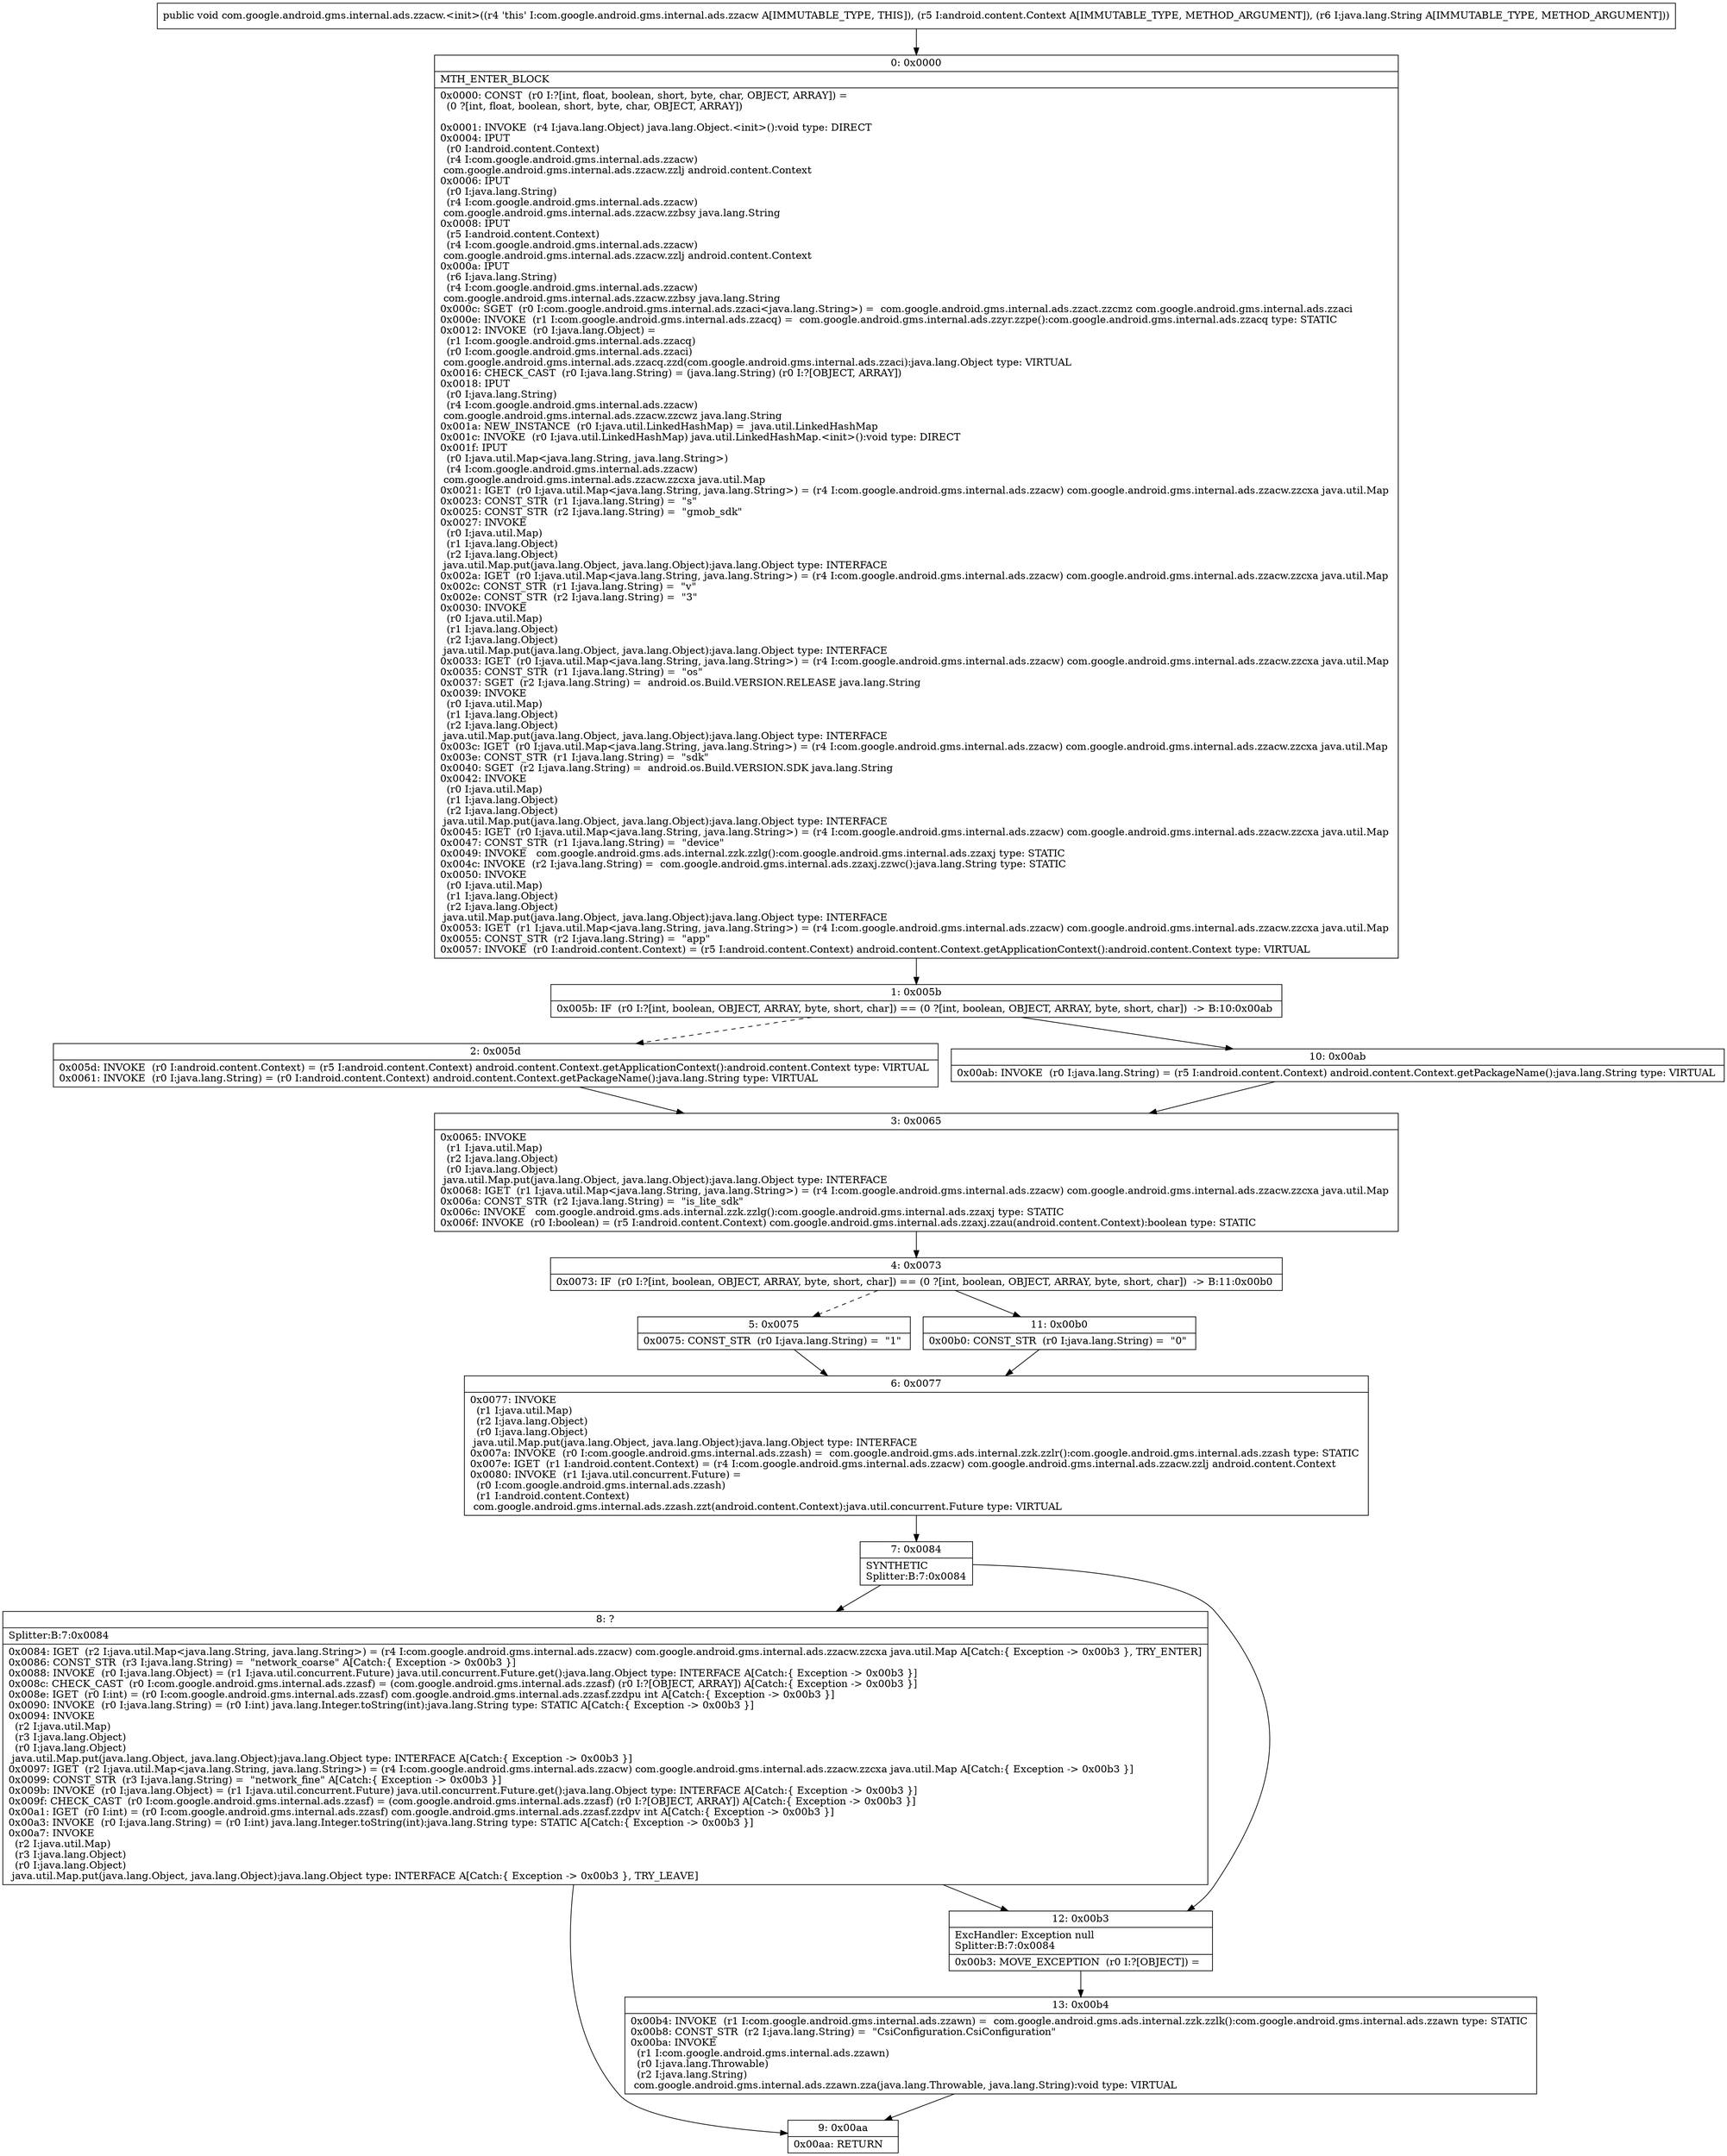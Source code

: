 digraph "CFG forcom.google.android.gms.internal.ads.zzacw.\<init\>(Landroid\/content\/Context;Ljava\/lang\/String;)V" {
Node_0 [shape=record,label="{0\:\ 0x0000|MTH_ENTER_BLOCK\l|0x0000: CONST  (r0 I:?[int, float, boolean, short, byte, char, OBJECT, ARRAY]) = \l  (0 ?[int, float, boolean, short, byte, char, OBJECT, ARRAY])\l \l0x0001: INVOKE  (r4 I:java.lang.Object) java.lang.Object.\<init\>():void type: DIRECT \l0x0004: IPUT  \l  (r0 I:android.content.Context)\l  (r4 I:com.google.android.gms.internal.ads.zzacw)\l com.google.android.gms.internal.ads.zzacw.zzlj android.content.Context \l0x0006: IPUT  \l  (r0 I:java.lang.String)\l  (r4 I:com.google.android.gms.internal.ads.zzacw)\l com.google.android.gms.internal.ads.zzacw.zzbsy java.lang.String \l0x0008: IPUT  \l  (r5 I:android.content.Context)\l  (r4 I:com.google.android.gms.internal.ads.zzacw)\l com.google.android.gms.internal.ads.zzacw.zzlj android.content.Context \l0x000a: IPUT  \l  (r6 I:java.lang.String)\l  (r4 I:com.google.android.gms.internal.ads.zzacw)\l com.google.android.gms.internal.ads.zzacw.zzbsy java.lang.String \l0x000c: SGET  (r0 I:com.google.android.gms.internal.ads.zzaci\<java.lang.String\>) =  com.google.android.gms.internal.ads.zzact.zzcmz com.google.android.gms.internal.ads.zzaci \l0x000e: INVOKE  (r1 I:com.google.android.gms.internal.ads.zzacq) =  com.google.android.gms.internal.ads.zzyr.zzpe():com.google.android.gms.internal.ads.zzacq type: STATIC \l0x0012: INVOKE  (r0 I:java.lang.Object) = \l  (r1 I:com.google.android.gms.internal.ads.zzacq)\l  (r0 I:com.google.android.gms.internal.ads.zzaci)\l com.google.android.gms.internal.ads.zzacq.zzd(com.google.android.gms.internal.ads.zzaci):java.lang.Object type: VIRTUAL \l0x0016: CHECK_CAST  (r0 I:java.lang.String) = (java.lang.String) (r0 I:?[OBJECT, ARRAY]) \l0x0018: IPUT  \l  (r0 I:java.lang.String)\l  (r4 I:com.google.android.gms.internal.ads.zzacw)\l com.google.android.gms.internal.ads.zzacw.zzcwz java.lang.String \l0x001a: NEW_INSTANCE  (r0 I:java.util.LinkedHashMap) =  java.util.LinkedHashMap \l0x001c: INVOKE  (r0 I:java.util.LinkedHashMap) java.util.LinkedHashMap.\<init\>():void type: DIRECT \l0x001f: IPUT  \l  (r0 I:java.util.Map\<java.lang.String, java.lang.String\>)\l  (r4 I:com.google.android.gms.internal.ads.zzacw)\l com.google.android.gms.internal.ads.zzacw.zzcxa java.util.Map \l0x0021: IGET  (r0 I:java.util.Map\<java.lang.String, java.lang.String\>) = (r4 I:com.google.android.gms.internal.ads.zzacw) com.google.android.gms.internal.ads.zzacw.zzcxa java.util.Map \l0x0023: CONST_STR  (r1 I:java.lang.String) =  \"s\" \l0x0025: CONST_STR  (r2 I:java.lang.String) =  \"gmob_sdk\" \l0x0027: INVOKE  \l  (r0 I:java.util.Map)\l  (r1 I:java.lang.Object)\l  (r2 I:java.lang.Object)\l java.util.Map.put(java.lang.Object, java.lang.Object):java.lang.Object type: INTERFACE \l0x002a: IGET  (r0 I:java.util.Map\<java.lang.String, java.lang.String\>) = (r4 I:com.google.android.gms.internal.ads.zzacw) com.google.android.gms.internal.ads.zzacw.zzcxa java.util.Map \l0x002c: CONST_STR  (r1 I:java.lang.String) =  \"v\" \l0x002e: CONST_STR  (r2 I:java.lang.String) =  \"3\" \l0x0030: INVOKE  \l  (r0 I:java.util.Map)\l  (r1 I:java.lang.Object)\l  (r2 I:java.lang.Object)\l java.util.Map.put(java.lang.Object, java.lang.Object):java.lang.Object type: INTERFACE \l0x0033: IGET  (r0 I:java.util.Map\<java.lang.String, java.lang.String\>) = (r4 I:com.google.android.gms.internal.ads.zzacw) com.google.android.gms.internal.ads.zzacw.zzcxa java.util.Map \l0x0035: CONST_STR  (r1 I:java.lang.String) =  \"os\" \l0x0037: SGET  (r2 I:java.lang.String) =  android.os.Build.VERSION.RELEASE java.lang.String \l0x0039: INVOKE  \l  (r0 I:java.util.Map)\l  (r1 I:java.lang.Object)\l  (r2 I:java.lang.Object)\l java.util.Map.put(java.lang.Object, java.lang.Object):java.lang.Object type: INTERFACE \l0x003c: IGET  (r0 I:java.util.Map\<java.lang.String, java.lang.String\>) = (r4 I:com.google.android.gms.internal.ads.zzacw) com.google.android.gms.internal.ads.zzacw.zzcxa java.util.Map \l0x003e: CONST_STR  (r1 I:java.lang.String) =  \"sdk\" \l0x0040: SGET  (r2 I:java.lang.String) =  android.os.Build.VERSION.SDK java.lang.String \l0x0042: INVOKE  \l  (r0 I:java.util.Map)\l  (r1 I:java.lang.Object)\l  (r2 I:java.lang.Object)\l java.util.Map.put(java.lang.Object, java.lang.Object):java.lang.Object type: INTERFACE \l0x0045: IGET  (r0 I:java.util.Map\<java.lang.String, java.lang.String\>) = (r4 I:com.google.android.gms.internal.ads.zzacw) com.google.android.gms.internal.ads.zzacw.zzcxa java.util.Map \l0x0047: CONST_STR  (r1 I:java.lang.String) =  \"device\" \l0x0049: INVOKE   com.google.android.gms.ads.internal.zzk.zzlg():com.google.android.gms.internal.ads.zzaxj type: STATIC \l0x004c: INVOKE  (r2 I:java.lang.String) =  com.google.android.gms.internal.ads.zzaxj.zzwc():java.lang.String type: STATIC \l0x0050: INVOKE  \l  (r0 I:java.util.Map)\l  (r1 I:java.lang.Object)\l  (r2 I:java.lang.Object)\l java.util.Map.put(java.lang.Object, java.lang.Object):java.lang.Object type: INTERFACE \l0x0053: IGET  (r1 I:java.util.Map\<java.lang.String, java.lang.String\>) = (r4 I:com.google.android.gms.internal.ads.zzacw) com.google.android.gms.internal.ads.zzacw.zzcxa java.util.Map \l0x0055: CONST_STR  (r2 I:java.lang.String) =  \"app\" \l0x0057: INVOKE  (r0 I:android.content.Context) = (r5 I:android.content.Context) android.content.Context.getApplicationContext():android.content.Context type: VIRTUAL \l}"];
Node_1 [shape=record,label="{1\:\ 0x005b|0x005b: IF  (r0 I:?[int, boolean, OBJECT, ARRAY, byte, short, char]) == (0 ?[int, boolean, OBJECT, ARRAY, byte, short, char])  \-\> B:10:0x00ab \l}"];
Node_2 [shape=record,label="{2\:\ 0x005d|0x005d: INVOKE  (r0 I:android.content.Context) = (r5 I:android.content.Context) android.content.Context.getApplicationContext():android.content.Context type: VIRTUAL \l0x0061: INVOKE  (r0 I:java.lang.String) = (r0 I:android.content.Context) android.content.Context.getPackageName():java.lang.String type: VIRTUAL \l}"];
Node_3 [shape=record,label="{3\:\ 0x0065|0x0065: INVOKE  \l  (r1 I:java.util.Map)\l  (r2 I:java.lang.Object)\l  (r0 I:java.lang.Object)\l java.util.Map.put(java.lang.Object, java.lang.Object):java.lang.Object type: INTERFACE \l0x0068: IGET  (r1 I:java.util.Map\<java.lang.String, java.lang.String\>) = (r4 I:com.google.android.gms.internal.ads.zzacw) com.google.android.gms.internal.ads.zzacw.zzcxa java.util.Map \l0x006a: CONST_STR  (r2 I:java.lang.String) =  \"is_lite_sdk\" \l0x006c: INVOKE   com.google.android.gms.ads.internal.zzk.zzlg():com.google.android.gms.internal.ads.zzaxj type: STATIC \l0x006f: INVOKE  (r0 I:boolean) = (r5 I:android.content.Context) com.google.android.gms.internal.ads.zzaxj.zzau(android.content.Context):boolean type: STATIC \l}"];
Node_4 [shape=record,label="{4\:\ 0x0073|0x0073: IF  (r0 I:?[int, boolean, OBJECT, ARRAY, byte, short, char]) == (0 ?[int, boolean, OBJECT, ARRAY, byte, short, char])  \-\> B:11:0x00b0 \l}"];
Node_5 [shape=record,label="{5\:\ 0x0075|0x0075: CONST_STR  (r0 I:java.lang.String) =  \"1\" \l}"];
Node_6 [shape=record,label="{6\:\ 0x0077|0x0077: INVOKE  \l  (r1 I:java.util.Map)\l  (r2 I:java.lang.Object)\l  (r0 I:java.lang.Object)\l java.util.Map.put(java.lang.Object, java.lang.Object):java.lang.Object type: INTERFACE \l0x007a: INVOKE  (r0 I:com.google.android.gms.internal.ads.zzash) =  com.google.android.gms.ads.internal.zzk.zzlr():com.google.android.gms.internal.ads.zzash type: STATIC \l0x007e: IGET  (r1 I:android.content.Context) = (r4 I:com.google.android.gms.internal.ads.zzacw) com.google.android.gms.internal.ads.zzacw.zzlj android.content.Context \l0x0080: INVOKE  (r1 I:java.util.concurrent.Future) = \l  (r0 I:com.google.android.gms.internal.ads.zzash)\l  (r1 I:android.content.Context)\l com.google.android.gms.internal.ads.zzash.zzt(android.content.Context):java.util.concurrent.Future type: VIRTUAL \l}"];
Node_7 [shape=record,label="{7\:\ 0x0084|SYNTHETIC\lSplitter:B:7:0x0084\l}"];
Node_8 [shape=record,label="{8\:\ ?|Splitter:B:7:0x0084\l|0x0084: IGET  (r2 I:java.util.Map\<java.lang.String, java.lang.String\>) = (r4 I:com.google.android.gms.internal.ads.zzacw) com.google.android.gms.internal.ads.zzacw.zzcxa java.util.Map A[Catch:\{ Exception \-\> 0x00b3 \}, TRY_ENTER]\l0x0086: CONST_STR  (r3 I:java.lang.String) =  \"network_coarse\" A[Catch:\{ Exception \-\> 0x00b3 \}]\l0x0088: INVOKE  (r0 I:java.lang.Object) = (r1 I:java.util.concurrent.Future) java.util.concurrent.Future.get():java.lang.Object type: INTERFACE A[Catch:\{ Exception \-\> 0x00b3 \}]\l0x008c: CHECK_CAST  (r0 I:com.google.android.gms.internal.ads.zzasf) = (com.google.android.gms.internal.ads.zzasf) (r0 I:?[OBJECT, ARRAY]) A[Catch:\{ Exception \-\> 0x00b3 \}]\l0x008e: IGET  (r0 I:int) = (r0 I:com.google.android.gms.internal.ads.zzasf) com.google.android.gms.internal.ads.zzasf.zzdpu int A[Catch:\{ Exception \-\> 0x00b3 \}]\l0x0090: INVOKE  (r0 I:java.lang.String) = (r0 I:int) java.lang.Integer.toString(int):java.lang.String type: STATIC A[Catch:\{ Exception \-\> 0x00b3 \}]\l0x0094: INVOKE  \l  (r2 I:java.util.Map)\l  (r3 I:java.lang.Object)\l  (r0 I:java.lang.Object)\l java.util.Map.put(java.lang.Object, java.lang.Object):java.lang.Object type: INTERFACE A[Catch:\{ Exception \-\> 0x00b3 \}]\l0x0097: IGET  (r2 I:java.util.Map\<java.lang.String, java.lang.String\>) = (r4 I:com.google.android.gms.internal.ads.zzacw) com.google.android.gms.internal.ads.zzacw.zzcxa java.util.Map A[Catch:\{ Exception \-\> 0x00b3 \}]\l0x0099: CONST_STR  (r3 I:java.lang.String) =  \"network_fine\" A[Catch:\{ Exception \-\> 0x00b3 \}]\l0x009b: INVOKE  (r0 I:java.lang.Object) = (r1 I:java.util.concurrent.Future) java.util.concurrent.Future.get():java.lang.Object type: INTERFACE A[Catch:\{ Exception \-\> 0x00b3 \}]\l0x009f: CHECK_CAST  (r0 I:com.google.android.gms.internal.ads.zzasf) = (com.google.android.gms.internal.ads.zzasf) (r0 I:?[OBJECT, ARRAY]) A[Catch:\{ Exception \-\> 0x00b3 \}]\l0x00a1: IGET  (r0 I:int) = (r0 I:com.google.android.gms.internal.ads.zzasf) com.google.android.gms.internal.ads.zzasf.zzdpv int A[Catch:\{ Exception \-\> 0x00b3 \}]\l0x00a3: INVOKE  (r0 I:java.lang.String) = (r0 I:int) java.lang.Integer.toString(int):java.lang.String type: STATIC A[Catch:\{ Exception \-\> 0x00b3 \}]\l0x00a7: INVOKE  \l  (r2 I:java.util.Map)\l  (r3 I:java.lang.Object)\l  (r0 I:java.lang.Object)\l java.util.Map.put(java.lang.Object, java.lang.Object):java.lang.Object type: INTERFACE A[Catch:\{ Exception \-\> 0x00b3 \}, TRY_LEAVE]\l}"];
Node_9 [shape=record,label="{9\:\ 0x00aa|0x00aa: RETURN   \l}"];
Node_10 [shape=record,label="{10\:\ 0x00ab|0x00ab: INVOKE  (r0 I:java.lang.String) = (r5 I:android.content.Context) android.content.Context.getPackageName():java.lang.String type: VIRTUAL \l}"];
Node_11 [shape=record,label="{11\:\ 0x00b0|0x00b0: CONST_STR  (r0 I:java.lang.String) =  \"0\" \l}"];
Node_12 [shape=record,label="{12\:\ 0x00b3|ExcHandler: Exception null\lSplitter:B:7:0x0084\l|0x00b3: MOVE_EXCEPTION  (r0 I:?[OBJECT]) =  \l}"];
Node_13 [shape=record,label="{13\:\ 0x00b4|0x00b4: INVOKE  (r1 I:com.google.android.gms.internal.ads.zzawn) =  com.google.android.gms.ads.internal.zzk.zzlk():com.google.android.gms.internal.ads.zzawn type: STATIC \l0x00b8: CONST_STR  (r2 I:java.lang.String) =  \"CsiConfiguration.CsiConfiguration\" \l0x00ba: INVOKE  \l  (r1 I:com.google.android.gms.internal.ads.zzawn)\l  (r0 I:java.lang.Throwable)\l  (r2 I:java.lang.String)\l com.google.android.gms.internal.ads.zzawn.zza(java.lang.Throwable, java.lang.String):void type: VIRTUAL \l}"];
MethodNode[shape=record,label="{public void com.google.android.gms.internal.ads.zzacw.\<init\>((r4 'this' I:com.google.android.gms.internal.ads.zzacw A[IMMUTABLE_TYPE, THIS]), (r5 I:android.content.Context A[IMMUTABLE_TYPE, METHOD_ARGUMENT]), (r6 I:java.lang.String A[IMMUTABLE_TYPE, METHOD_ARGUMENT])) }"];
MethodNode -> Node_0;
Node_0 -> Node_1;
Node_1 -> Node_2[style=dashed];
Node_1 -> Node_10;
Node_2 -> Node_3;
Node_3 -> Node_4;
Node_4 -> Node_5[style=dashed];
Node_4 -> Node_11;
Node_5 -> Node_6;
Node_6 -> Node_7;
Node_7 -> Node_8;
Node_7 -> Node_12;
Node_8 -> Node_9;
Node_8 -> Node_12;
Node_10 -> Node_3;
Node_11 -> Node_6;
Node_12 -> Node_13;
Node_13 -> Node_9;
}

